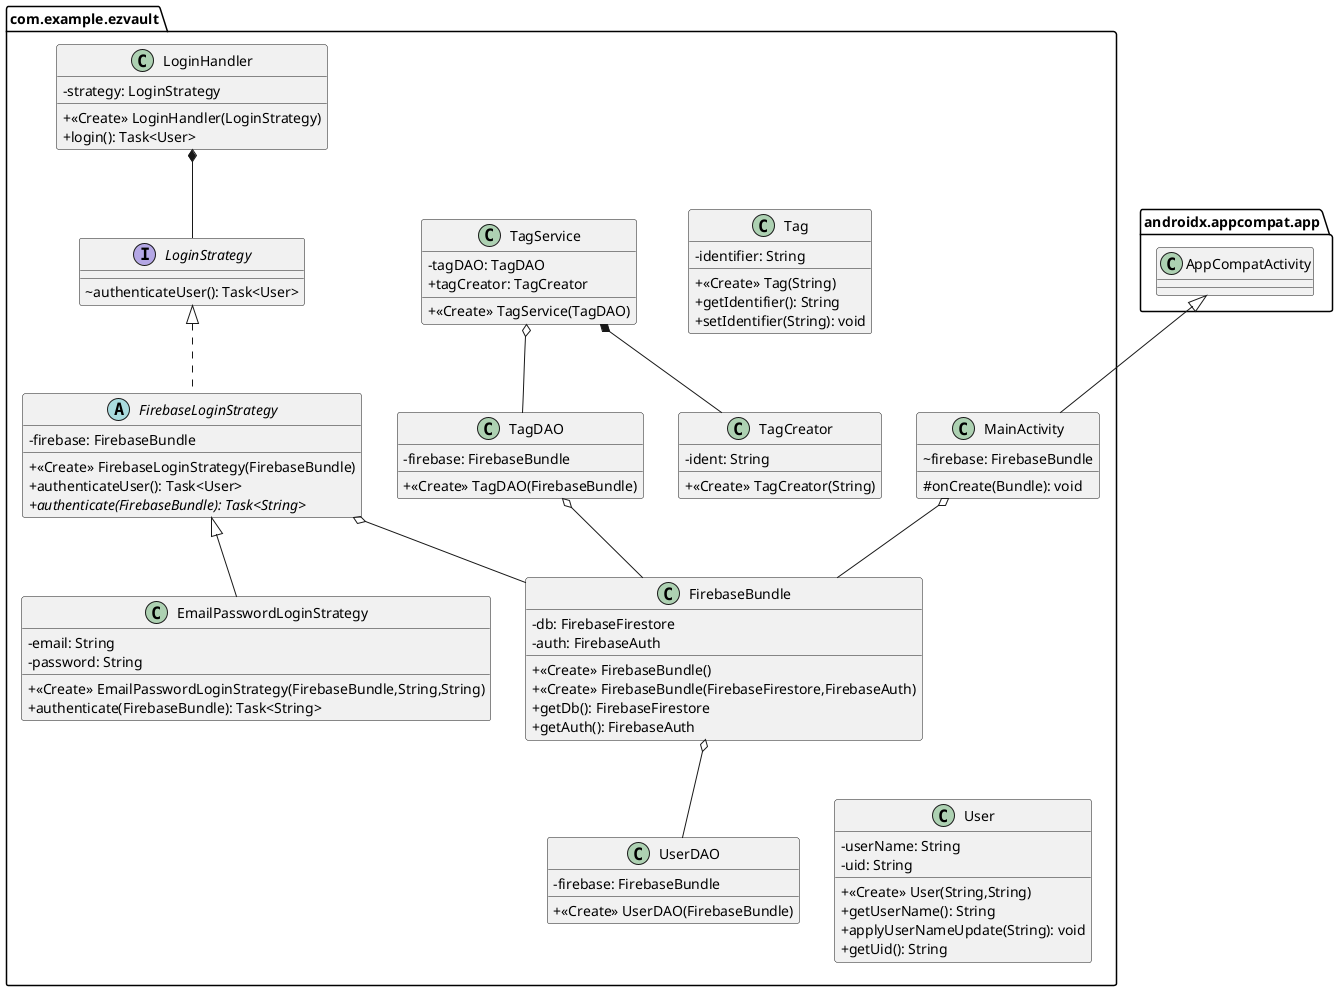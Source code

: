 @startuml
skinparam classAttributeIconSize 0
!pragma useIntermediatePackages false
class com.example.ezvault.LoginHandler {
- strategy: LoginStrategy
+ <<Create>> LoginHandler(LoginStrategy)
+ login(): Task<User>
}
class com.example.ezvault.MainActivity {
~ firebase: FirebaseBundle
# onCreate(Bundle): void
}
interface com.example.ezvault.LoginStrategy {
~ authenticateUser(): Task<User>
}
class com.example.ezvault.EmailPasswordLoginStrategy {
- email: String
- password: String
+ <<Create>> EmailPasswordLoginStrategy(FirebaseBundle,String,String)
+ authenticate(FirebaseBundle): Task<String>
}
class com.example.ezvault.FirebaseBundle {
- db: FirebaseFirestore
- auth: FirebaseAuth
+ <<Create>> FirebaseBundle()
+ <<Create>> FirebaseBundle(FirebaseFirestore,FirebaseAuth)
+ getDb(): FirebaseFirestore
+ getAuth(): FirebaseAuth
}
abstract class com.example.ezvault.FirebaseLoginStrategy {
- firebase: FirebaseBundle
+ <<Create>> FirebaseLoginStrategy(FirebaseBundle)
+ authenticateUser(): Task<User>
+ {abstract}authenticate(FirebaseBundle): Task<String>
}
together {
class com.example.ezvault.Tag {
- identifier: String
+ <<Create>> Tag(String)
+ getIdentifier(): String
+ setIdentifier(String): void
}
    class com.example.ezvault.TagDAO {
        - firebase: FirebaseBundle
        + <<Create>> TagDAO(FirebaseBundle)
    }

    class com.example.ezvault.TagCreator {
        - ident: String
        + <<Create>> TagCreator(String)
    }

    class com.example.ezvault.TagService {
    - tagDAO: TagDAO
    + tagCreator: TagCreator
    + <<Create>> TagService(TagDAO)
    }
}
together {
    class com.example.ezvault.User {
        - userName: String
        - uid: String
        + <<Create>> User(String,String)
        + getUserName(): String
        + applyUserNameUpdate(String): void
        + getUid(): String
    }
    class com.example.ezvault.UserDAO {
        - firebase: FirebaseBundle
        + <<Create>> UserDAO(FirebaseBundle)
    }
}
FirebaseLoginStrategy o-- FirebaseBundle
MainActivity o-- FirebaseBundle
TagDAO o-- FirebaseBundle
FirebaseBundle o-- UserDAO

TagService *-- TagCreator
TagService o-- TagDAO

LoginHandler *-- LoginStrategy

androidx.appcompat.app.AppCompatActivity <|-- com.example.ezvault.MainActivity
com.example.ezvault.FirebaseLoginStrategy <|-- com.example.ezvault.EmailPasswordLoginStrategy
com.example.ezvault.LoginStrategy <|.. com.example.ezvault.FirebaseLoginStrategy
@enduml